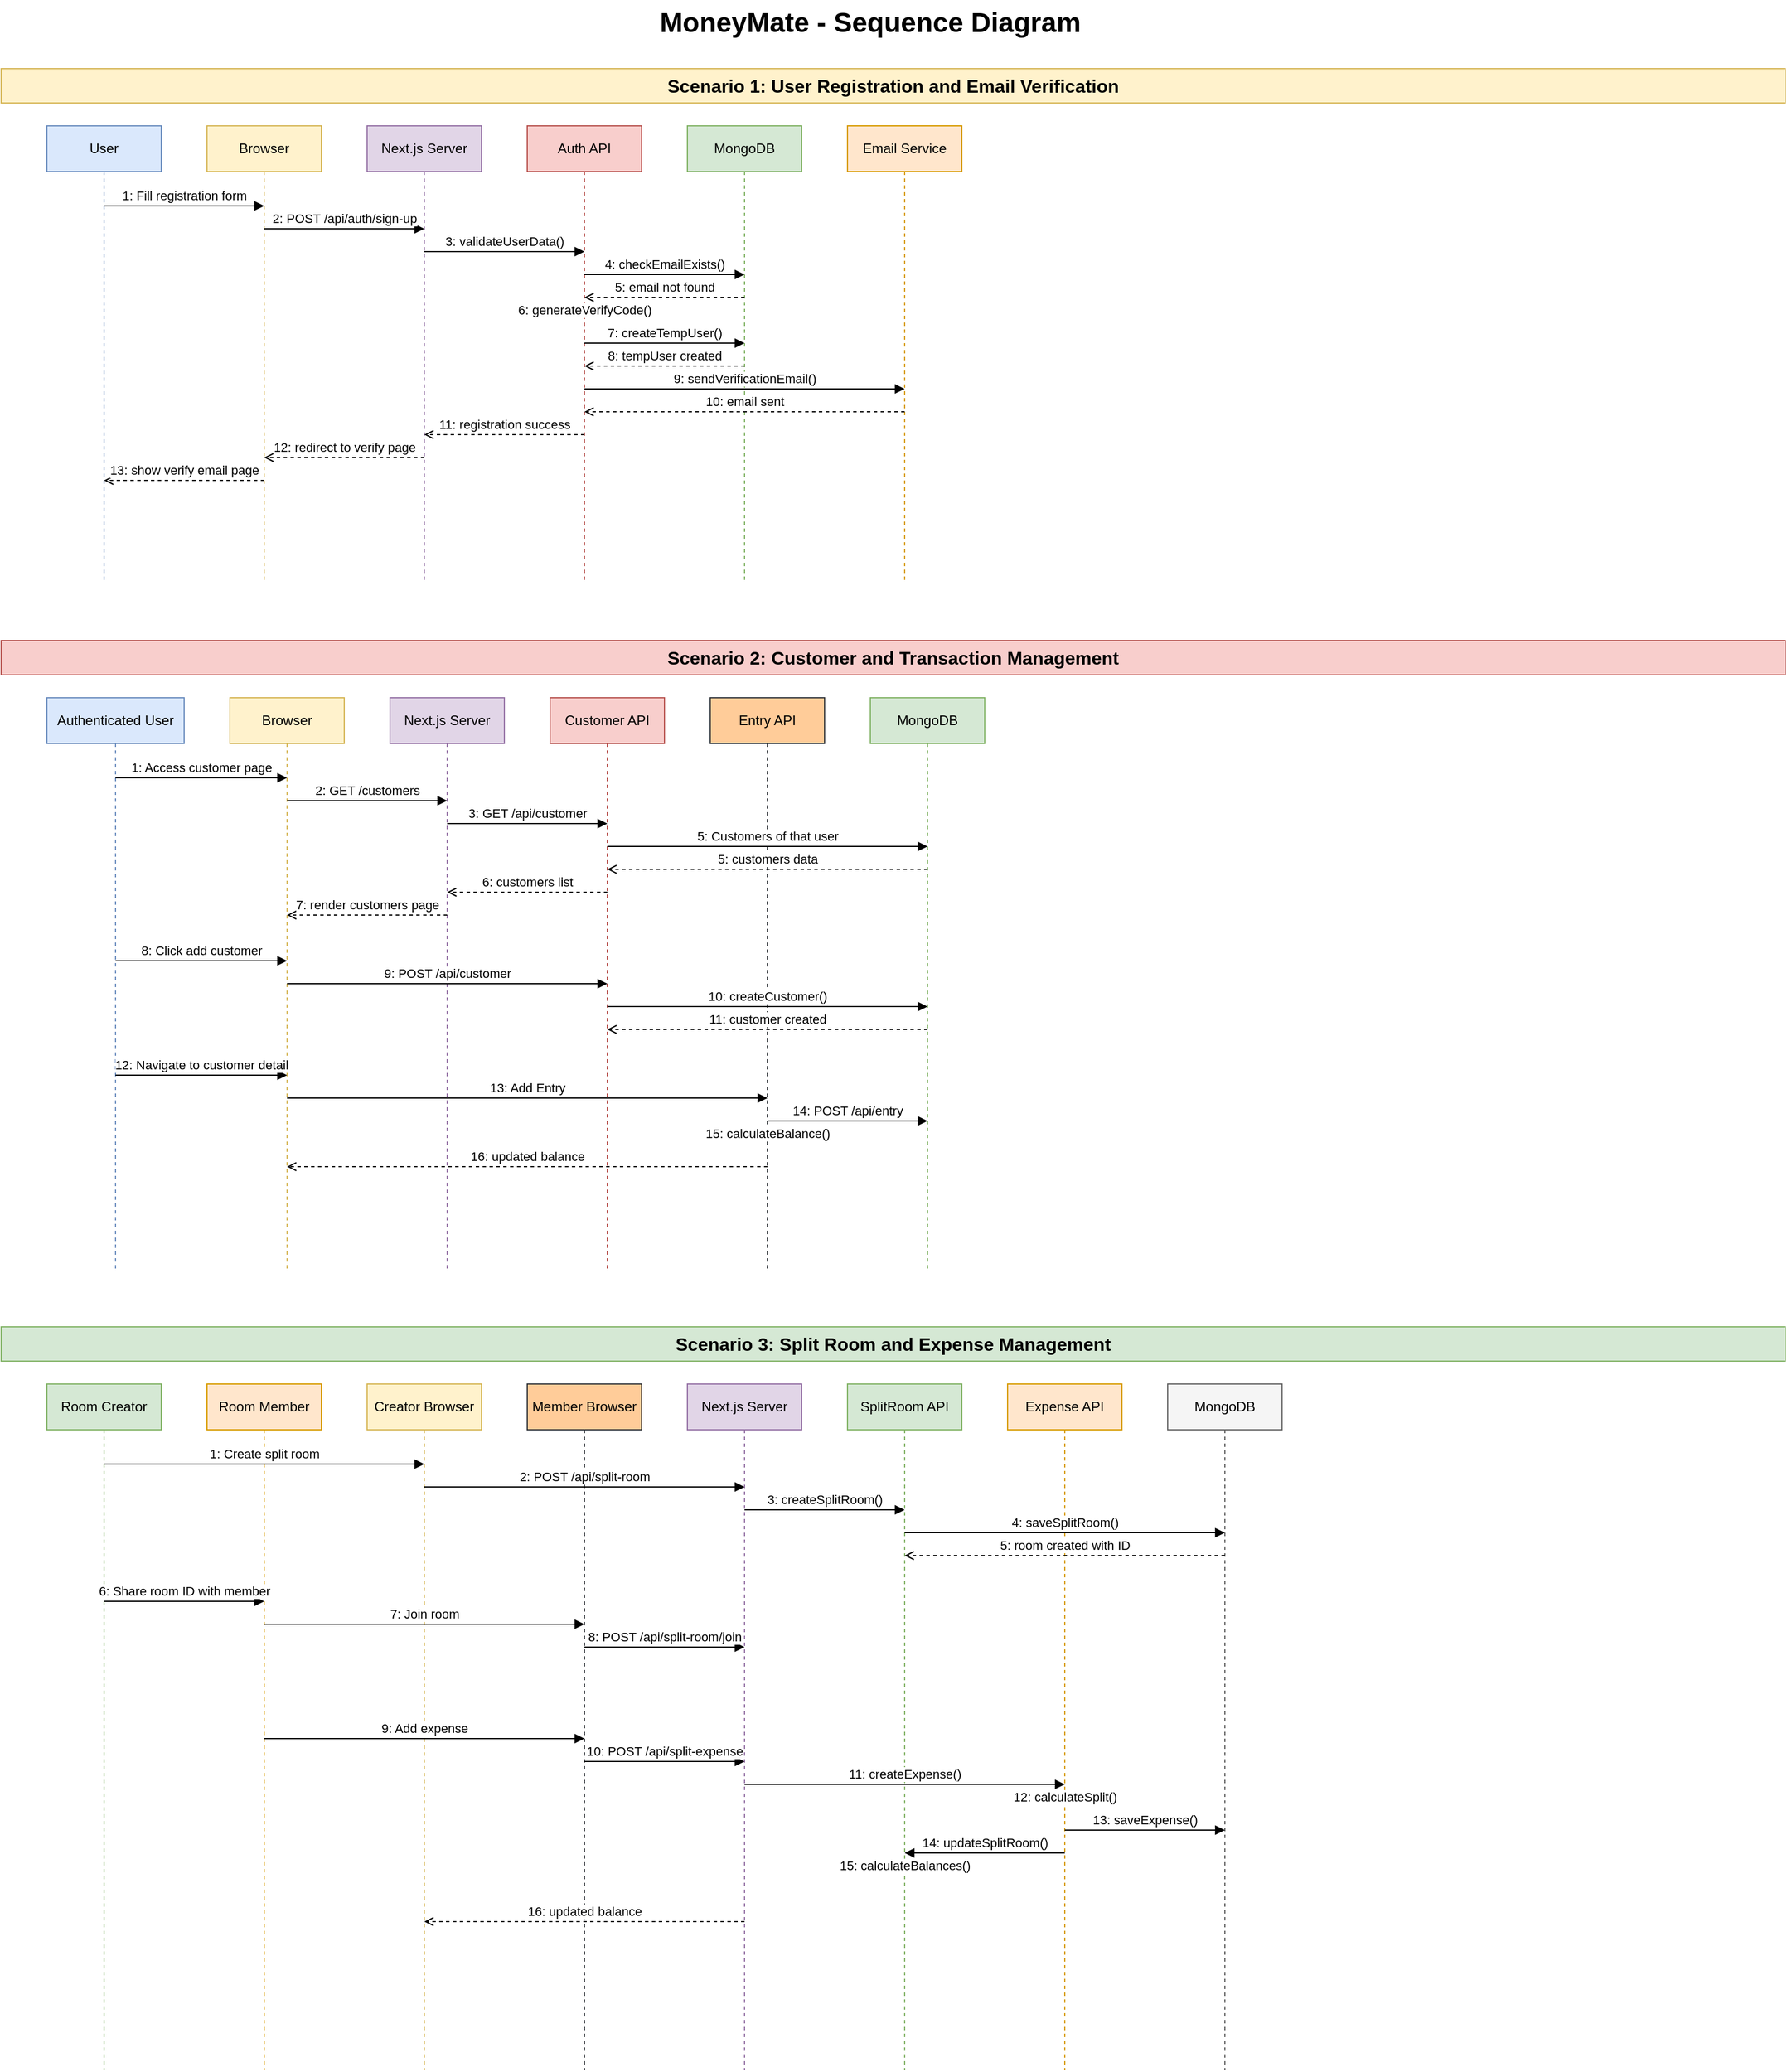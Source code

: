 <mxfile>
    <diagram name="MoneyMate Sequence Diagram" id="sequence-diagram">
        <mxGraphModel dx="3200" dy="1877" grid="1" gridSize="10" guides="1" tooltips="1" connect="1" arrows="1" fold="1" page="1" pageScale="1" pageWidth="1654" pageHeight="2000" math="0" shadow="0">
            <root>
                <mxCell id="0"/>
                <mxCell id="1" parent="0"/>
                <mxCell id="title" value="MoneyMate - Sequence Diagram" style="text;html=1;strokeColor=none;fillColor=none;align=center;verticalAlign=middle;whiteSpace=wrap;rounded=0;fontSize=24;fontStyle=1;" parent="1" vertex="1">
                    <mxGeometry x="600" y="20" width="400" height="40" as="geometry"/>
                </mxCell>
                <mxCell id="scenario1-title" value="Scenario 1: User Registration and Email Verification" style="text;html=1;strokeColor=#d6b656;fillColor=#fff2cc;align=center;verticalAlign=middle;whiteSpace=wrap;rounded=0;fontSize=16;fontStyle=1;" parent="1" vertex="1">
                    <mxGeometry x="40" y="80" width="1560" height="30" as="geometry"/>
                </mxCell>
                <mxCell id="actor1-user" value="User" style="shape=umlLifeline;perimeter=lifelinePerimeter;whiteSpace=wrap;html=1;container=1;collapsible=0;recursiveResize=0;outlineConnect=0;fillColor=#dae8fc;strokeColor=#6c8ebf;" parent="1" vertex="1">
                    <mxGeometry x="80" y="130" width="100" height="400" as="geometry"/>
                </mxCell>
                <mxCell id="obj1-browser" value="Browser" style="shape=umlLifeline;perimeter=lifelinePerimeter;whiteSpace=wrap;html=1;container=1;collapsible=0;recursiveResize=0;outlineConnect=0;fillColor=#fff2cc;strokeColor=#d6b656;" parent="1" vertex="1">
                    <mxGeometry x="220" y="130" width="100" height="400" as="geometry"/>
                </mxCell>
                <mxCell id="obj1-nextjs" value="Next.js Server" style="shape=umlLifeline;perimeter=lifelinePerimeter;whiteSpace=wrap;html=1;container=1;collapsible=0;recursiveResize=0;outlineConnect=0;fillColor=#e1d5e7;strokeColor=#9673a6;" parent="1" vertex="1">
                    <mxGeometry x="360" y="130" width="100" height="400" as="geometry"/>
                </mxCell>
                <mxCell id="obj1-auth-api" value="Auth API" style="shape=umlLifeline;perimeter=lifelinePerimeter;whiteSpace=wrap;html=1;container=1;collapsible=0;recursiveResize=0;outlineConnect=0;fillColor=#f8cecc;strokeColor=#b85450;" parent="1" vertex="1">
                    <mxGeometry x="500" y="130" width="100" height="400" as="geometry"/>
                </mxCell>
                <mxCell id="obj1-database" value="MongoDB" style="shape=umlLifeline;perimeter=lifelinePerimeter;whiteSpace=wrap;html=1;container=1;collapsible=0;recursiveResize=0;outlineConnect=0;fillColor=#d5e8d4;strokeColor=#82b366;" parent="1" vertex="1">
                    <mxGeometry x="640" y="130" width="100" height="400" as="geometry"/>
                </mxCell>
                <mxCell id="obj1-email" value="Email Service" style="shape=umlLifeline;perimeter=lifelinePerimeter;whiteSpace=wrap;html=1;container=1;collapsible=0;recursiveResize=0;outlineConnect=0;fillColor=#ffe6cc;strokeColor=#d79b00;" parent="1" vertex="1">
                    <mxGeometry x="780" y="130" width="100" height="400" as="geometry"/>
                </mxCell>
                <mxCell id="msg1-1" value="1: Fill registration form" style="html=1;verticalAlign=bottom;endArrow=block;rounded=0;" parent="1" edge="1">
                    <mxGeometry width="80" relative="1" as="geometry">
                        <mxPoint x="130" y="200" as="sourcePoint"/>
                        <mxPoint x="270" y="200" as="targetPoint"/>
                    </mxGeometry>
                </mxCell>
                <mxCell id="msg1-2" value="2: POST /api/auth/sign-up" style="html=1;verticalAlign=bottom;endArrow=block;rounded=0;" parent="1" edge="1">
                    <mxGeometry width="80" relative="1" as="geometry">
                        <mxPoint x="270" y="220" as="sourcePoint"/>
                        <mxPoint x="410" y="220" as="targetPoint"/>
                    </mxGeometry>
                </mxCell>
                <mxCell id="msg1-3" value="3: validateUserData()" style="html=1;verticalAlign=bottom;endArrow=block;rounded=0;" parent="1" edge="1">
                    <mxGeometry width="80" relative="1" as="geometry">
                        <mxPoint x="410" y="240" as="sourcePoint"/>
                        <mxPoint x="550" y="240" as="targetPoint"/>
                    </mxGeometry>
                </mxCell>
                <mxCell id="msg1-4" value="4: checkEmailExists()" style="html=1;verticalAlign=bottom;endArrow=block;rounded=0;" parent="1" edge="1">
                    <mxGeometry width="80" relative="1" as="geometry">
                        <mxPoint x="550" y="260" as="sourcePoint"/>
                        <mxPoint x="690" y="260" as="targetPoint"/>
                    </mxGeometry>
                </mxCell>
                <mxCell id="msg1-5" value="5: email not found" style="html=1;verticalAlign=bottom;endArrow=open;dashed=1;rounded=0;" parent="1" edge="1">
                    <mxGeometry width="80" relative="1" as="geometry">
                        <mxPoint x="690" y="280" as="sourcePoint"/>
                        <mxPoint x="550" y="280" as="targetPoint"/>
                    </mxGeometry>
                </mxCell>
                <mxCell id="msg1-6" value="6: generateVerifyCode()" style="html=1;verticalAlign=bottom;endArrow=block;rounded=0;" parent="1" edge="1">
                    <mxGeometry width="80" relative="1" as="geometry">
                        <mxPoint x="550" y="300" as="sourcePoint"/>
                        <mxPoint x="550" y="300" as="targetPoint"/>
                    </mxGeometry>
                </mxCell>
                <mxCell id="msg1-7" value="7: createTempUser()" style="html=1;verticalAlign=bottom;endArrow=block;rounded=0;" parent="1" edge="1">
                    <mxGeometry width="80" relative="1" as="geometry">
                        <mxPoint x="550" y="320" as="sourcePoint"/>
                        <mxPoint x="690" y="320" as="targetPoint"/>
                    </mxGeometry>
                </mxCell>
                <mxCell id="msg1-8" value="8: tempUser created" style="html=1;verticalAlign=bottom;endArrow=open;dashed=1;rounded=0;" parent="1" edge="1">
                    <mxGeometry width="80" relative="1" as="geometry">
                        <mxPoint x="690" y="340" as="sourcePoint"/>
                        <mxPoint x="550" y="340" as="targetPoint"/>
                    </mxGeometry>
                </mxCell>
                <mxCell id="msg1-9" value="9: sendVerificationEmail()" style="html=1;verticalAlign=bottom;endArrow=block;rounded=0;" parent="1" edge="1">
                    <mxGeometry width="80" relative="1" as="geometry">
                        <mxPoint x="550" y="360" as="sourcePoint"/>
                        <mxPoint x="830" y="360" as="targetPoint"/>
                    </mxGeometry>
                </mxCell>
                <mxCell id="msg1-10" value="10: email sent" style="html=1;verticalAlign=bottom;endArrow=open;dashed=1;rounded=0;" parent="1" edge="1">
                    <mxGeometry width="80" relative="1" as="geometry">
                        <mxPoint x="830" y="380" as="sourcePoint"/>
                        <mxPoint x="550" y="380" as="targetPoint"/>
                    </mxGeometry>
                </mxCell>
                <mxCell id="msg1-11" value="11: registration success" style="html=1;verticalAlign=bottom;endArrow=open;dashed=1;rounded=0;" parent="1" edge="1">
                    <mxGeometry width="80" relative="1" as="geometry">
                        <mxPoint x="550" y="400" as="sourcePoint"/>
                        <mxPoint x="410" y="400" as="targetPoint"/>
                    </mxGeometry>
                </mxCell>
                <mxCell id="msg1-12" value="12: redirect to verify page" style="html=1;verticalAlign=bottom;endArrow=open;dashed=1;rounded=0;" parent="1" edge="1">
                    <mxGeometry width="80" relative="1" as="geometry">
                        <mxPoint x="410" y="420" as="sourcePoint"/>
                        <mxPoint x="270" y="420" as="targetPoint"/>
                    </mxGeometry>
                </mxCell>
                <mxCell id="msg1-13" value="13: show verify email page" style="html=1;verticalAlign=bottom;endArrow=open;dashed=1;rounded=0;" parent="1" edge="1">
                    <mxGeometry width="80" relative="1" as="geometry">
                        <mxPoint x="270" y="440" as="sourcePoint"/>
                        <mxPoint x="130" y="440" as="targetPoint"/>
                    </mxGeometry>
                </mxCell>
                <mxCell id="scenario2-title" value="Scenario 2: Customer and Transaction Management" style="text;html=1;strokeColor=#b85450;fillColor=#f8cecc;align=center;verticalAlign=middle;whiteSpace=wrap;rounded=0;fontSize=16;fontStyle=1;" parent="1" vertex="1">
                    <mxGeometry x="40" y="580" width="1560" height="30" as="geometry"/>
                </mxCell>
                <mxCell id="actor2-user" value="Authenticated User" style="shape=umlLifeline;perimeter=lifelinePerimeter;whiteSpace=wrap;html=1;container=1;collapsible=0;recursiveResize=0;outlineConnect=0;fillColor=#dae8fc;strokeColor=#6c8ebf;" parent="1" vertex="1">
                    <mxGeometry x="80" y="630" width="120" height="500" as="geometry"/>
                </mxCell>
                <mxCell id="obj2-browser" value="Browser" style="shape=umlLifeline;perimeter=lifelinePerimeter;whiteSpace=wrap;html=1;container=1;collapsible=0;recursiveResize=0;outlineConnect=0;fillColor=#fff2cc;strokeColor=#d6b656;" parent="1" vertex="1">
                    <mxGeometry x="240" y="630" width="100" height="500" as="geometry"/>
                </mxCell>
                <mxCell id="obj2-nextjs" value="Next.js Server" style="shape=umlLifeline;perimeter=lifelinePerimeter;whiteSpace=wrap;html=1;container=1;collapsible=0;recursiveResize=0;outlineConnect=0;fillColor=#e1d5e7;strokeColor=#9673a6;" parent="1" vertex="1">
                    <mxGeometry x="380" y="630" width="100" height="500" as="geometry"/>
                </mxCell>
                <mxCell id="obj2-customer-api" value="Customer API" style="shape=umlLifeline;perimeter=lifelinePerimeter;whiteSpace=wrap;html=1;container=1;collapsible=0;recursiveResize=0;outlineConnect=0;fillColor=#f8cecc;strokeColor=#b85450;" parent="1" vertex="1">
                    <mxGeometry x="520" y="630" width="100" height="500" as="geometry"/>
                </mxCell>
                <mxCell id="obj2-entry-api" value="Entry API" style="shape=umlLifeline;perimeter=lifelinePerimeter;whiteSpace=wrap;html=1;container=1;collapsible=0;recursiveResize=0;outlineConnect=0;fillColor=#ffcc99;strokeColor=#36393d;" parent="1" vertex="1">
                    <mxGeometry x="660" y="630" width="100" height="500" as="geometry"/>
                </mxCell>
                <mxCell id="obj2-database" value="MongoDB" style="shape=umlLifeline;perimeter=lifelinePerimeter;whiteSpace=wrap;html=1;container=1;collapsible=0;recursiveResize=0;outlineConnect=0;fillColor=#d5e8d4;strokeColor=#82b366;" parent="1" vertex="1">
                    <mxGeometry x="800" y="630" width="100" height="500" as="geometry"/>
                </mxCell>
                <mxCell id="msg2-1" value="1: Access customer page" style="html=1;verticalAlign=bottom;endArrow=block;rounded=0;" parent="1" edge="1">
                    <mxGeometry width="80" relative="1" as="geometry">
                        <mxPoint x="140" y="700" as="sourcePoint"/>
                        <mxPoint x="290" y="700" as="targetPoint"/>
                    </mxGeometry>
                </mxCell>
                <mxCell id="msg2-2" value="2: GET /customers" style="html=1;verticalAlign=bottom;endArrow=block;rounded=0;" parent="1" edge="1">
                    <mxGeometry width="80" relative="1" as="geometry">
                        <mxPoint x="290" y="720" as="sourcePoint"/>
                        <mxPoint x="430" y="720" as="targetPoint"/>
                    </mxGeometry>
                </mxCell>
                <mxCell id="msg2-3" value="3: GET /api/customer" style="html=1;verticalAlign=bottom;endArrow=block;rounded=0;" parent="1" edge="1">
                    <mxGeometry width="80" relative="1" as="geometry">
                        <mxPoint x="430" y="740" as="sourcePoint"/>
                        <mxPoint x="570" y="740" as="targetPoint"/>
                    </mxGeometry>
                </mxCell>
                <mxCell id="msg2-4" value="5: Customers of that user" style="html=1;verticalAlign=bottom;endArrow=block;rounded=0;" parent="1" edge="1">
                    <mxGeometry width="80" relative="1" as="geometry">
                        <mxPoint x="570" y="760" as="sourcePoint"/>
                        <mxPoint x="850" y="760" as="targetPoint"/>
                    </mxGeometry>
                </mxCell>
                <mxCell id="msg2-5" value="5: customers data" style="html=1;verticalAlign=bottom;endArrow=open;dashed=1;rounded=0;" parent="1" edge="1">
                    <mxGeometry width="80" relative="1" as="geometry">
                        <mxPoint x="850" y="780" as="sourcePoint"/>
                        <mxPoint x="570" y="780" as="targetPoint"/>
                    </mxGeometry>
                </mxCell>
                <mxCell id="msg2-6" value="6: customers list" style="html=1;verticalAlign=bottom;endArrow=open;dashed=1;rounded=0;" parent="1" edge="1">
                    <mxGeometry width="80" relative="1" as="geometry">
                        <mxPoint x="570" y="800" as="sourcePoint"/>
                        <mxPoint x="430" y="800" as="targetPoint"/>
                    </mxGeometry>
                </mxCell>
                <mxCell id="msg2-7" value="7: render customers page" style="html=1;verticalAlign=bottom;endArrow=open;dashed=1;rounded=0;" parent="1" edge="1">
                    <mxGeometry width="80" relative="1" as="geometry">
                        <mxPoint x="430" y="820" as="sourcePoint"/>
                        <mxPoint x="290" y="820" as="targetPoint"/>
                    </mxGeometry>
                </mxCell>
                <mxCell id="msg2-8" value="8: Click add customer" style="html=1;verticalAlign=bottom;endArrow=block;rounded=0;" parent="1" edge="1">
                    <mxGeometry width="80" relative="1" as="geometry">
                        <mxPoint x="140" y="860" as="sourcePoint"/>
                        <mxPoint x="290" y="860" as="targetPoint"/>
                    </mxGeometry>
                </mxCell>
                <mxCell id="msg2-9" value="9: POST /api/customer" style="html=1;verticalAlign=bottom;endArrow=block;rounded=0;" parent="1" edge="1">
                    <mxGeometry width="80" relative="1" as="geometry">
                        <mxPoint x="290" y="880" as="sourcePoint"/>
                        <mxPoint x="570" y="880" as="targetPoint"/>
                    </mxGeometry>
                </mxCell>
                <mxCell id="msg2-10" value="10: createCustomer()" style="html=1;verticalAlign=bottom;endArrow=block;rounded=0;" parent="1" edge="1">
                    <mxGeometry width="80" relative="1" as="geometry">
                        <mxPoint x="570" y="900" as="sourcePoint"/>
                        <mxPoint x="850" y="900" as="targetPoint"/>
                    </mxGeometry>
                </mxCell>
                <mxCell id="msg2-11" value="11: customer created" style="html=1;verticalAlign=bottom;endArrow=open;dashed=1;rounded=0;" parent="1" edge="1">
                    <mxGeometry width="80" relative="1" as="geometry">
                        <mxPoint x="850" y="920" as="sourcePoint"/>
                        <mxPoint x="570" y="920" as="targetPoint"/>
                    </mxGeometry>
                </mxCell>
                <mxCell id="msg2-12" value="12: Navigate to customer detail" style="html=1;verticalAlign=bottom;endArrow=block;rounded=0;" parent="1" edge="1">
                    <mxGeometry width="80" relative="1" as="geometry">
                        <mxPoint x="140" y="960" as="sourcePoint"/>
                        <mxPoint x="290" y="960" as="targetPoint"/>
                    </mxGeometry>
                </mxCell>
                <mxCell id="msg2-13" value="13: Add Entry" style="html=1;verticalAlign=bottom;endArrow=block;rounded=0;" parent="1" edge="1">
                    <mxGeometry width="80" relative="1" as="geometry">
                        <mxPoint x="290" y="980" as="sourcePoint"/>
                        <mxPoint x="710" y="980" as="targetPoint"/>
                    </mxGeometry>
                </mxCell>
                <mxCell id="msg2-14" value="14: POST /api/entry" style="html=1;verticalAlign=bottom;endArrow=block;rounded=0;" parent="1" edge="1">
                    <mxGeometry width="80" relative="1" as="geometry">
                        <mxPoint x="710" y="1000" as="sourcePoint"/>
                        <mxPoint x="850" y="1000" as="targetPoint"/>
                    </mxGeometry>
                </mxCell>
                <mxCell id="msg2-15" value="15: calculateBalance()" style="html=1;verticalAlign=bottom;endArrow=block;rounded=0;" parent="1" edge="1">
                    <mxGeometry width="80" relative="1" as="geometry">
                        <mxPoint x="710" y="1020" as="sourcePoint"/>
                        <mxPoint x="710" y="1020" as="targetPoint"/>
                    </mxGeometry>
                </mxCell>
                <mxCell id="msg2-16" value="16: updated balance" style="html=1;verticalAlign=bottom;endArrow=open;dashed=1;rounded=0;" parent="1" edge="1">
                    <mxGeometry width="80" relative="1" as="geometry">
                        <mxPoint x="710" y="1040" as="sourcePoint"/>
                        <mxPoint x="290" y="1040" as="targetPoint"/>
                    </mxGeometry>
                </mxCell>
                <mxCell id="scenario3-title" value="Scenario 3: Split Room and Expense Management" style="text;html=1;strokeColor=#82b366;fillColor=#d5e8d4;align=center;verticalAlign=middle;whiteSpace=wrap;rounded=0;fontSize=16;fontStyle=1;" parent="1" vertex="1">
                    <mxGeometry x="40" y="1180" width="1560" height="30" as="geometry"/>
                </mxCell>
                <mxCell id="actor3-creator" value="Room Creator" style="shape=umlLifeline;perimeter=lifelinePerimeter;whiteSpace=wrap;html=1;container=1;collapsible=0;recursiveResize=0;outlineConnect=0;fillColor=#d5e8d4;strokeColor=#82b366;" parent="1" vertex="1">
                    <mxGeometry x="80" y="1230" width="100" height="600" as="geometry"/>
                </mxCell>
                <mxCell id="actor3-member" value="Room Member" style="shape=umlLifeline;perimeter=lifelinePerimeter;whiteSpace=wrap;html=1;container=1;collapsible=0;recursiveResize=0;outlineConnect=0;fillColor=#ffe6cc;strokeColor=#d79b00;" parent="1" vertex="1">
                    <mxGeometry x="220" y="1230" width="100" height="600" as="geometry"/>
                </mxCell>
                <mxCell id="obj3-browser1" value="Creator Browser" style="shape=umlLifeline;perimeter=lifelinePerimeter;whiteSpace=wrap;html=1;container=1;collapsible=0;recursiveResize=0;outlineConnect=0;fillColor=#fff2cc;strokeColor=#d6b656;" parent="1" vertex="1">
                    <mxGeometry x="360" y="1230" width="100" height="600" as="geometry"/>
                </mxCell>
                <mxCell id="obj3-browser2" value="Member Browser" style="shape=umlLifeline;perimeter=lifelinePerimeter;whiteSpace=wrap;html=1;container=1;collapsible=0;recursiveResize=0;outlineConnect=0;fillColor=#ffcc99;strokeColor=#36393d;" parent="1" vertex="1">
                    <mxGeometry x="500" y="1230" width="100" height="600" as="geometry"/>
                </mxCell>
                <mxCell id="obj3-nextjs" value="Next.js Server" style="shape=umlLifeline;perimeter=lifelinePerimeter;whiteSpace=wrap;html=1;container=1;collapsible=0;recursiveResize=0;outlineConnect=0;fillColor=#e1d5e7;strokeColor=#9673a6;" parent="1" vertex="1">
                    <mxGeometry x="640" y="1230" width="100" height="600" as="geometry"/>
                </mxCell>
                <mxCell id="obj3-splitroom-api" value="SplitRoom API" style="shape=umlLifeline;perimeter=lifelinePerimeter;whiteSpace=wrap;html=1;container=1;collapsible=0;recursiveResize=0;outlineConnect=0;fillColor=#d5e8d4;strokeColor=#82b366;" parent="1" vertex="1">
                    <mxGeometry x="780" y="1230" width="100" height="600" as="geometry"/>
                </mxCell>
                <mxCell id="obj3-expense-api" value="Expense API" style="shape=umlLifeline;perimeter=lifelinePerimeter;whiteSpace=wrap;html=1;container=1;collapsible=0;recursiveResize=0;outlineConnect=0;fillColor=#ffe6cc;strokeColor=#d79b00;" parent="1" vertex="1">
                    <mxGeometry x="920" y="1230" width="100" height="600" as="geometry"/>
                </mxCell>
                <mxCell id="obj3-database" value="MongoDB" style="shape=umlLifeline;perimeter=lifelinePerimeter;whiteSpace=wrap;html=1;container=1;collapsible=0;recursiveResize=0;outlineConnect=0;fillColor=#f5f5f5;strokeColor=#666666;" parent="1" vertex="1">
                    <mxGeometry x="1060" y="1230" width="100" height="600" as="geometry"/>
                </mxCell>
                <mxCell id="msg3-1" value="1: Create split room" style="html=1;verticalAlign=bottom;endArrow=block;rounded=0;" parent="1" edge="1">
                    <mxGeometry width="80" relative="1" as="geometry">
                        <mxPoint x="130" y="1300" as="sourcePoint"/>
                        <mxPoint x="410" y="1300" as="targetPoint"/>
                    </mxGeometry>
                </mxCell>
                <mxCell id="msg3-2" value="2: POST /api/split-room" style="html=1;verticalAlign=bottom;endArrow=block;rounded=0;" parent="1" edge="1">
                    <mxGeometry width="80" relative="1" as="geometry">
                        <mxPoint x="410" y="1320" as="sourcePoint"/>
                        <mxPoint x="690" y="1320" as="targetPoint"/>
                    </mxGeometry>
                </mxCell>
                <mxCell id="msg3-3" value="3: createSplitRoom()" style="html=1;verticalAlign=bottom;endArrow=block;rounded=0;" parent="1" edge="1">
                    <mxGeometry width="80" relative="1" as="geometry">
                        <mxPoint x="690" y="1340" as="sourcePoint"/>
                        <mxPoint x="830" y="1340" as="targetPoint"/>
                    </mxGeometry>
                </mxCell>
                <mxCell id="msg3-4" value="4: saveSplitRoom()" style="html=1;verticalAlign=bottom;endArrow=block;rounded=0;" parent="1" edge="1">
                    <mxGeometry width="80" relative="1" as="geometry">
                        <mxPoint x="830" y="1360" as="sourcePoint"/>
                        <mxPoint x="1110" y="1360" as="targetPoint"/>
                    </mxGeometry>
                </mxCell>
                <mxCell id="msg3-5" value="5: room created with ID" style="html=1;verticalAlign=bottom;endArrow=open;dashed=1;rounded=0;" parent="1" edge="1">
                    <mxGeometry width="80" relative="1" as="geometry">
                        <mxPoint x="1110" y="1380" as="sourcePoint"/>
                        <mxPoint x="830" y="1380" as="targetPoint"/>
                    </mxGeometry>
                </mxCell>
                <mxCell id="msg3-6" value="6: Share room ID with member" style="html=1;verticalAlign=bottom;endArrow=block;rounded=0;" parent="1" edge="1">
                    <mxGeometry width="80" relative="1" as="geometry">
                        <mxPoint x="130" y="1420" as="sourcePoint"/>
                        <mxPoint x="270" y="1420" as="targetPoint"/>
                    </mxGeometry>
                </mxCell>
                <mxCell id="msg3-7" value="7: Join room" style="html=1;verticalAlign=bottom;endArrow=block;rounded=0;" parent="1" edge="1">
                    <mxGeometry width="80" relative="1" as="geometry">
                        <mxPoint x="270" y="1440" as="sourcePoint"/>
                        <mxPoint x="550" y="1440" as="targetPoint"/>
                    </mxGeometry>
                </mxCell>
                <mxCell id="msg3-8" value="8: POST /api/split-room/join" style="html=1;verticalAlign=bottom;endArrow=block;rounded=0;" parent="1" edge="1">
                    <mxGeometry width="80" relative="1" as="geometry">
                        <mxPoint x="550" y="1460" as="sourcePoint"/>
                        <mxPoint x="690" y="1460" as="targetPoint"/>
                    </mxGeometry>
                </mxCell>
                <mxCell id="msg3-11" value="9: Add expense" style="html=1;verticalAlign=bottom;endArrow=block;rounded=0;" parent="1" edge="1">
                    <mxGeometry width="80" relative="1" as="geometry">
                        <mxPoint x="270" y="1540" as="sourcePoint"/>
                        <mxPoint x="550" y="1540" as="targetPoint"/>
                    </mxGeometry>
                </mxCell>
                <mxCell id="msg3-12" value="10: POST /api/split-expense" style="html=1;verticalAlign=bottom;endArrow=block;rounded=0;" parent="1" edge="1">
                    <mxGeometry width="80" relative="1" as="geometry">
                        <mxPoint x="550" y="1560" as="sourcePoint"/>
                        <mxPoint x="690" y="1560" as="targetPoint"/>
                    </mxGeometry>
                </mxCell>
                <mxCell id="msg3-13" value="11: createExpense()" style="html=1;verticalAlign=bottom;endArrow=block;rounded=0;" parent="1" edge="1">
                    <mxGeometry width="80" relative="1" as="geometry">
                        <mxPoint x="690" y="1580" as="sourcePoint"/>
                        <mxPoint x="970" y="1580" as="targetPoint"/>
                    </mxGeometry>
                </mxCell>
                <mxCell id="msg3-14" value="12: calculateSplit()" style="html=1;verticalAlign=bottom;endArrow=block;rounded=0;" parent="1" edge="1">
                    <mxGeometry width="80" relative="1" as="geometry">
                        <mxPoint x="970" y="1600" as="sourcePoint"/>
                        <mxPoint x="970" y="1600" as="targetPoint"/>
                    </mxGeometry>
                </mxCell>
                <mxCell id="msg3-15" value="13: saveExpense()" style="html=1;verticalAlign=bottom;endArrow=block;rounded=0;" parent="1" edge="1">
                    <mxGeometry width="80" relative="1" as="geometry">
                        <mxPoint x="970" y="1620" as="sourcePoint"/>
                        <mxPoint x="1110" y="1620" as="targetPoint"/>
                    </mxGeometry>
                </mxCell>
                <mxCell id="msg3-16" value="14: updateSplitRoom()" style="html=1;verticalAlign=bottom;endArrow=block;rounded=0;" parent="1" edge="1">
                    <mxGeometry width="80" relative="1" as="geometry">
                        <mxPoint x="970" y="1640" as="sourcePoint"/>
                        <mxPoint x="830" y="1640" as="targetPoint"/>
                    </mxGeometry>
                </mxCell>
                <mxCell id="msg3-17" value="15: calculateBalances()" style="html=1;verticalAlign=bottom;endArrow=block;rounded=0;" parent="1" edge="1">
                    <mxGeometry width="80" relative="1" as="geometry">
                        <mxPoint x="830" y="1660" as="sourcePoint"/>
                        <mxPoint x="830" y="1660" as="targetPoint"/>
                    </mxGeometry>
                </mxCell>
                <mxCell id="msg3-19" value="16: updated balance" style="html=1;verticalAlign=bottom;endArrow=open;dashed=1;rounded=0;" parent="1" edge="1">
                    <mxGeometry width="80" relative="1" as="geometry">
                        <mxPoint x="690" y="1700" as="sourcePoint"/>
                        <mxPoint x="410" y="1700" as="targetPoint"/>
                    </mxGeometry>
                </mxCell>
            </root>
        </mxGraphModel>
    </diagram>
</mxfile>